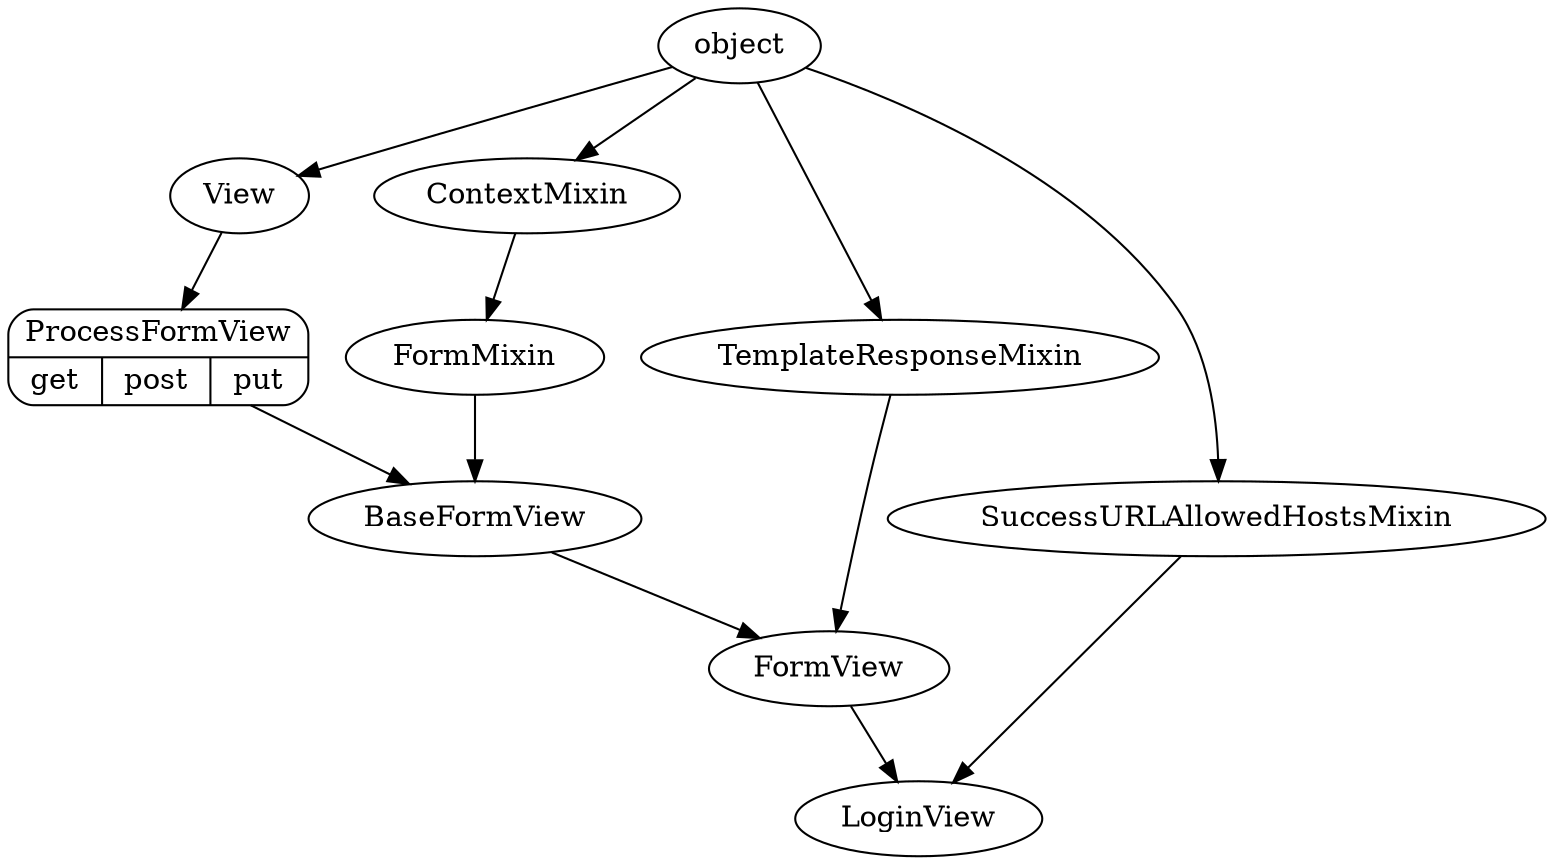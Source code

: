 digraph LoginView {

    // View
    object -> View;

    // ContextMixin
    object -> ContextMixin;

    // TemplateResponseMixin
    object -> TemplateResponseMixin;

    // SuccessURLAllowedHostsMixin
    object -> SuccessURLAllowedHostsMixin;

    // FormMixin
    ContextMixin -> FormMixin;

    // ProcessFormView
    ProcessFormView [shape=Mrecord, label="{ProcessFormView | {get| post| put}}"];
    View -> ProcessFormView;

    // BaseFormView
    FormMixin -> BaseFormView;
    ProcessFormView -> BaseFormView;

    // FormView
    TemplateResponseMixin -> FormView;
    BaseFormView -> FormView;

    // LoginView
    SuccessURLAllowedHostsMixin -> LoginView;
    FormView -> LoginView;
}
